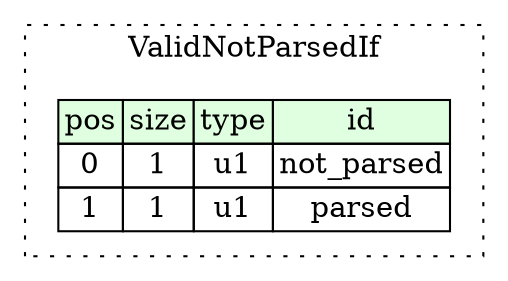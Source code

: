 digraph {
	rankdir=LR;
	node [shape=plaintext];
	subgraph cluster__valid_not_parsed_if {
		label="ValidNotParsedIf";
		graph[style=dotted];

		valid_not_parsed_if__seq [label=<<TABLE BORDER="0" CELLBORDER="1" CELLSPACING="0">
			<TR><TD BGCOLOR="#E0FFE0">pos</TD><TD BGCOLOR="#E0FFE0">size</TD><TD BGCOLOR="#E0FFE0">type</TD><TD BGCOLOR="#E0FFE0">id</TD></TR>
			<TR><TD PORT="not_parsed_pos">0</TD><TD PORT="not_parsed_size">1</TD><TD>u1</TD><TD PORT="not_parsed_type">not_parsed</TD></TR>
			<TR><TD PORT="parsed_pos">1</TD><TD PORT="parsed_size">1</TD><TD>u1</TD><TD PORT="parsed_type">parsed</TD></TR>
		</TABLE>>];
	}
}
